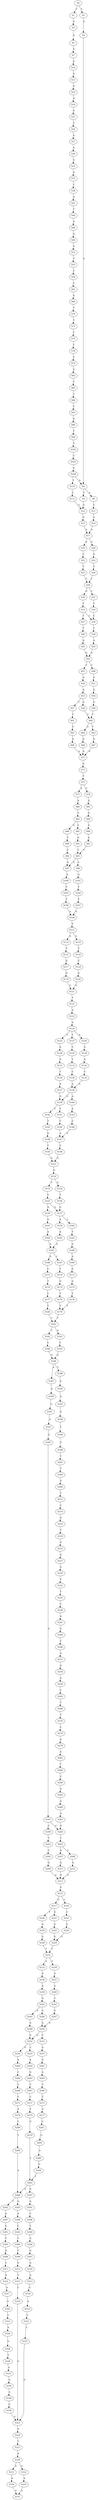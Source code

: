 strict digraph  {
	S0 -> S1 [ label = T ];
	S0 -> S2 [ label = T ];
	S1 -> S3 [ label = A ];
	S2 -> S4 [ label = G ];
	S3 -> S5 [ label = A ];
	S4 -> S6 [ label = A ];
	S5 -> S7 [ label = A ];
	S6 -> S8 [ label = A ];
	S6 -> S9 [ label = C ];
	S7 -> S10 [ label = G ];
	S8 -> S11 [ label = C ];
	S9 -> S12 [ label = G ];
	S10 -> S13 [ label = A ];
	S11 -> S14 [ label = G ];
	S12 -> S15 [ label = G ];
	S13 -> S16 [ label = G ];
	S14 -> S17 [ label = A ];
	S15 -> S17 [ label = A ];
	S16 -> S18 [ label = A ];
	S17 -> S19 [ label = A ];
	S17 -> S20 [ label = G ];
	S18 -> S21 [ label = G ];
	S19 -> S22 [ label = C ];
	S20 -> S23 [ label = G ];
	S21 -> S24 [ label = T ];
	S22 -> S25 [ label = T ];
	S23 -> S26 [ label = T ];
	S24 -> S27 [ label = G ];
	S25 -> S28 [ label = T ];
	S26 -> S28 [ label = T ];
	S27 -> S29 [ label = A ];
	S28 -> S30 [ label = G ];
	S28 -> S31 [ label = C ];
	S29 -> S32 [ label = G ];
	S30 -> S33 [ label = T ];
	S31 -> S34 [ label = T ];
	S32 -> S35 [ label = A ];
	S33 -> S36 [ label = C ];
	S33 -> S37 [ label = T ];
	S34 -> S36 [ label = C ];
	S35 -> S38 [ label = C ];
	S36 -> S39 [ label = C ];
	S37 -> S40 [ label = T ];
	S38 -> S41 [ label = A ];
	S39 -> S42 [ label = A ];
	S40 -> S43 [ label = A ];
	S41 -> S44 [ label = T ];
	S42 -> S45 [ label = G ];
	S43 -> S45 [ label = G ];
	S44 -> S46 [ label = A ];
	S45 -> S47 [ label = T ];
	S45 -> S48 [ label = C ];
	S46 -> S49 [ label = G ];
	S47 -> S50 [ label = A ];
	S48 -> S51 [ label = G ];
	S49 -> S52 [ label = G ];
	S50 -> S53 [ label = A ];
	S51 -> S54 [ label = G ];
	S52 -> S55 [ label = T ];
	S53 -> S56 [ label = G ];
	S53 -> S57 [ label = C ];
	S54 -> S58 [ label = G ];
	S55 -> S59 [ label = C ];
	S56 -> S60 [ label = T ];
	S57 -> S61 [ label = T ];
	S58 -> S60 [ label = T ];
	S59 -> S62 [ label = C ];
	S60 -> S63 [ label = T ];
	S60 -> S64 [ label = A ];
	S61 -> S65 [ label = C ];
	S62 -> S66 [ label = G ];
	S63 -> S67 [ label = G ];
	S64 -> S68 [ label = G ];
	S65 -> S69 [ label = G ];
	S66 -> S70 [ label = T ];
	S67 -> S71 [ label = A ];
	S68 -> S71 [ label = A ];
	S69 -> S71 [ label = A ];
	S70 -> S72 [ label = T ];
	S71 -> S73 [ label = G ];
	S72 -> S74 [ label = T ];
	S73 -> S75 [ label = T ];
	S74 -> S76 [ label = C ];
	S75 -> S77 [ label = A ];
	S75 -> S78 [ label = C ];
	S76 -> S79 [ label = C ];
	S77 -> S80 [ label = A ];
	S78 -> S81 [ label = A ];
	S79 -> S82 [ label = G ];
	S80 -> S83 [ label = C ];
	S81 -> S84 [ label = G ];
	S82 -> S85 [ label = T ];
	S83 -> S86 [ label = G ];
	S83 -> S87 [ label = C ];
	S84 -> S88 [ label = A ];
	S85 -> S89 [ label = T ];
	S86 -> S90 [ label = T ];
	S87 -> S91 [ label = A ];
	S88 -> S92 [ label = A ];
	S89 -> S93 [ label = C ];
	S90 -> S94 [ label = C ];
	S91 -> S95 [ label = C ];
	S92 -> S95 [ label = C ];
	S93 -> S96 [ label = G ];
	S94 -> S97 [ label = G ];
	S95 -> S98 [ label = A ];
	S95 -> S97 [ label = G ];
	S96 -> S99 [ label = T ];
	S97 -> S100 [ label = A ];
	S98 -> S101 [ label = G ];
	S99 -> S102 [ label = T ];
	S100 -> S103 [ label = C ];
	S101 -> S104 [ label = T ];
	S102 -> S105 [ label = C ];
	S103 -> S106 [ label = T ];
	S104 -> S107 [ label = T ];
	S105 -> S108 [ label = G ];
	S106 -> S109 [ label = A ];
	S107 -> S109 [ label = A ];
	S108 -> S110 [ label = T ];
	S108 -> S6 [ label = A ];
	S109 -> S111 [ label = C ];
	S110 -> S112 [ label = C ];
	S111 -> S113 [ label = A ];
	S111 -> S114 [ label = G ];
	S112 -> S12 [ label = G ];
	S113 -> S115 [ label = T ];
	S114 -> S116 [ label = T ];
	S115 -> S117 [ label = G ];
	S116 -> S118 [ label = C ];
	S117 -> S119 [ label = G ];
	S118 -> S120 [ label = G ];
	S119 -> S121 [ label = G ];
	S120 -> S121 [ label = G ];
	S121 -> S122 [ label = T ];
	S122 -> S123 [ label = A ];
	S123 -> S124 [ label = A ];
	S124 -> S125 [ label = G ];
	S124 -> S126 [ label = A ];
	S124 -> S127 [ label = C ];
	S125 -> S128 [ label = G ];
	S126 -> S129 [ label = G ];
	S127 -> S130 [ label = C ];
	S128 -> S131 [ label = G ];
	S129 -> S132 [ label = A ];
	S130 -> S133 [ label = T ];
	S131 -> S134 [ label = T ];
	S132 -> S135 [ label = C ];
	S133 -> S136 [ label = C ];
	S134 -> S137 [ label = A ];
	S135 -> S138 [ label = A ];
	S136 -> S138 [ label = A ];
	S137 -> S139 [ label = G ];
	S138 -> S140 [ label = A ];
	S138 -> S139 [ label = G ];
	S139 -> S141 [ label = T ];
	S139 -> S142 [ label = C ];
	S140 -> S143 [ label = A ];
	S141 -> S144 [ label = C ];
	S142 -> S145 [ label = T ];
	S143 -> S146 [ label = C ];
	S144 -> S147 [ label = A ];
	S145 -> S148 [ label = G ];
	S146 -> S147 [ label = A ];
	S147 -> S149 [ label = T ];
	S148 -> S150 [ label = T ];
	S149 -> S151 [ label = A ];
	S150 -> S151 [ label = A ];
	S151 -> S152 [ label = G ];
	S152 -> S153 [ label = T ];
	S152 -> S154 [ label = A ];
	S153 -> S155 [ label = T ];
	S154 -> S156 [ label = T ];
	S155 -> S157 [ label = G ];
	S155 -> S158 [ label = A ];
	S156 -> S157 [ label = G ];
	S157 -> S159 [ label = A ];
	S157 -> S160 [ label = T ];
	S158 -> S161 [ label = G ];
	S159 -> S162 [ label = A ];
	S160 -> S163 [ label = T ];
	S161 -> S164 [ label = A ];
	S162 -> S165 [ label = A ];
	S163 -> S166 [ label = G ];
	S164 -> S165 [ label = A ];
	S165 -> S167 [ label = C ];
	S165 -> S168 [ label = A ];
	S166 -> S169 [ label = A ];
	S167 -> S170 [ label = C ];
	S168 -> S171 [ label = C ];
	S169 -> S172 [ label = G ];
	S170 -> S173 [ label = G ];
	S171 -> S174 [ label = T ];
	S172 -> S175 [ label = G ];
	S173 -> S176 [ label = T ];
	S174 -> S177 [ label = C ];
	S175 -> S178 [ label = T ];
	S176 -> S179 [ label = T ];
	S177 -> S180 [ label = T ];
	S178 -> S179 [ label = T ];
	S179 -> S181 [ label = T ];
	S180 -> S181 [ label = T ];
	S181 -> S182 [ label = T ];
	S181 -> S183 [ label = A ];
	S182 -> S184 [ label = C ];
	S183 -> S185 [ label = C ];
	S184 -> S186 [ label = G ];
	S185 -> S186 [ label = G ];
	S186 -> S187 [ label = A ];
	S186 -> S188 [ label = T ];
	S187 -> S189 [ label = A ];
	S188 -> S190 [ label = A ];
	S189 -> S191 [ label = G ];
	S190 -> S192 [ label = A ];
	S191 -> S193 [ label = A ];
	S192 -> S194 [ label = G ];
	S193 -> S195 [ label = G ];
	S194 -> S196 [ label = T ];
	S195 -> S197 [ label = A ];
	S196 -> S198 [ label = G ];
	S197 -> S199 [ label = C ];
	S197 -> S200 [ label = G ];
	S198 -> S201 [ label = T ];
	S199 -> S202 [ label = T ];
	S200 -> S203 [ label = T ];
	S201 -> S204 [ label = T ];
	S202 -> S205 [ label = C ];
	S203 -> S206 [ label = T ];
	S203 -> S207 [ label = A ];
	S204 -> S208 [ label = A ];
	S205 -> S209 [ label = G ];
	S206 -> S210 [ label = G ];
	S207 -> S211 [ label = G ];
	S208 -> S212 [ label = T ];
	S209 -> S213 [ label = A ];
	S210 -> S213 [ label = A ];
	S211 -> S213 [ label = A ];
	S212 -> S214 [ label = C ];
	S213 -> S215 [ label = G ];
	S214 -> S216 [ label = G ];
	S215 -> S217 [ label = G ];
	S215 -> S218 [ label = C ];
	S216 -> S219 [ label = T ];
	S217 -> S220 [ label = T ];
	S217 -> S221 [ label = A ];
	S218 -> S222 [ label = C ];
	S219 -> S223 [ label = A ];
	S220 -> S224 [ label = A ];
	S221 -> S225 [ label = G ];
	S222 -> S226 [ label = G ];
	S223 -> S227 [ label = G ];
	S224 -> S228 [ label = G ];
	S225 -> S229 [ label = G ];
	S226 -> S229 [ label = G ];
	S227 -> S230 [ label = A ];
	S228 -> S231 [ label = T ];
	S229 -> S231 [ label = T ];
	S230 -> S232 [ label = T ];
	S231 -> S233 [ label = A ];
	S231 -> S234 [ label = T ];
	S232 -> S235 [ label = T ];
	S233 -> S236 [ label = A ];
	S234 -> S237 [ label = G ];
	S235 -> S238 [ label = C ];
	S236 -> S239 [ label = A ];
	S237 -> S240 [ label = A ];
	S238 -> S241 [ label = A ];
	S239 -> S242 [ label = G ];
	S240 -> S243 [ label = C ];
	S241 -> S244 [ label = G ];
	S242 -> S245 [ label = A ];
	S242 -> S246 [ label = G ];
	S243 -> S247 [ label = G ];
	S244 -> S248 [ label = C ];
	S245 -> S249 [ label = A ];
	S246 -> S250 [ label = A ];
	S247 -> S250 [ label = A ];
	S248 -> S251 [ label = A ];
	S249 -> S252 [ label = G ];
	S250 -> S253 [ label = C ];
	S250 -> S252 [ label = G ];
	S251 -> S254 [ label = G ];
	S252 -> S255 [ label = T ];
	S252 -> S256 [ label = G ];
	S253 -> S257 [ label = G ];
	S254 -> S258 [ label = A ];
	S255 -> S259 [ label = A ];
	S256 -> S260 [ label = A ];
	S257 -> S261 [ label = G ];
	S258 -> S262 [ label = C ];
	S259 -> S263 [ label = G ];
	S260 -> S264 [ label = C ];
	S261 -> S265 [ label = A ];
	S262 -> S266 [ label = T ];
	S263 -> S267 [ label = T ];
	S264 -> S268 [ label = C ];
	S265 -> S269 [ label = T ];
	S266 -> S270 [ label = T ];
	S267 -> S271 [ label = C ];
	S268 -> S272 [ label = C ];
	S269 -> S273 [ label = T ];
	S270 -> S274 [ label = C ];
	S271 -> S275 [ label = T ];
	S272 -> S276 [ label = A ];
	S273 -> S277 [ label = A ];
	S274 -> S278 [ label = G ];
	S275 -> S279 [ label = G ];
	S276 -> S280 [ label = C ];
	S277 -> S281 [ label = C ];
	S278 -> S282 [ label = A ];
	S279 -> S283 [ label = T ];
	S280 -> S284 [ label = T ];
	S281 -> S285 [ label = G ];
	S282 -> S286 [ label = T ];
	S283 -> S287 [ label = G ];
	S283 -> S288 [ label = A ];
	S284 -> S288 [ label = A ];
	S285 -> S289 [ label = A ];
	S286 -> S290 [ label = C ];
	S287 -> S291 [ label = A ];
	S288 -> S292 [ label = T ];
	S288 -> S293 [ label = G ];
	S289 -> S294 [ label = G ];
	S290 -> S295 [ label = A ];
	S291 -> S296 [ label = C ];
	S292 -> S297 [ label = A ];
	S293 -> S298 [ label = A ];
	S294 -> S283 [ label = T ];
	S295 -> S299 [ label = A ];
	S296 -> S300 [ label = T ];
	S297 -> S301 [ label = G ];
	S298 -> S302 [ label = C ];
	S299 -> S303 [ label = A ];
	S300 -> S304 [ label = A ];
	S301 -> S305 [ label = T ];
	S302 -> S306 [ label = C ];
	S303 -> S200 [ label = G ];
	S304 -> S307 [ label = G ];
	S305 -> S308 [ label = A ];
	S306 -> S309 [ label = C ];
	S307 -> S310 [ label = G ];
	S308 -> S311 [ label = T ];
	S309 -> S312 [ label = G ];
	S310 -> S313 [ label = A ];
	S311 -> S314 [ label = A ];
	S312 -> S315 [ label = T ];
	S313 -> S316 [ label = G ];
	S314 -> S317 [ label = A ];
	S315 -> S318 [ label = C ];
	S316 -> S319 [ label = A ];
	S317 -> S320 [ label = G ];
	S318 -> S321 [ label = G ];
	S319 -> S322 [ label = C ];
	S320 -> S323 [ label = C ];
	S321 -> S324 [ label = G ];
	S322 -> S325 [ label = C ];
	S323 -> S326 [ label = A ];
	S324 -> S327 [ label = T ];
	S325 -> S321 [ label = G ];
	S326 -> S328 [ label = G ];
	S327 -> S329 [ label = A ];
	S328 -> S330 [ label = T ];
	S329 -> S331 [ label = A ];
	S329 -> S332 [ label = G ];
	S330 -> S333 [ label = A ];
	S331 -> S334 [ label = A ];
	S332 -> S335 [ label = A ];
	S333 -> S336 [ label = A ];
	S334 -> S337 [ label = A ];
	S335 -> S337 [ label = A ];
	S336 -> S338 [ label = A ];
	S338 -> S339 [ label = C ];
	S339 -> S321 [ label = G ];
}
